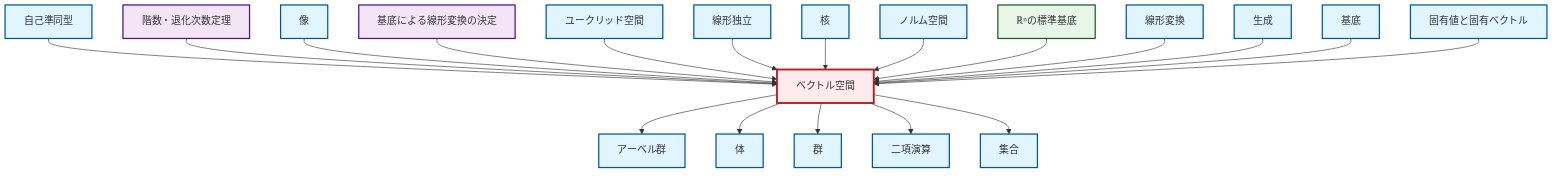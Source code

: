 graph TD
    classDef definition fill:#e1f5fe,stroke:#01579b,stroke-width:2px
    classDef theorem fill:#f3e5f5,stroke:#4a148c,stroke-width:2px
    classDef axiom fill:#fff3e0,stroke:#e65100,stroke-width:2px
    classDef example fill:#e8f5e9,stroke:#1b5e20,stroke-width:2px
    classDef current fill:#ffebee,stroke:#b71c1c,stroke-width:3px
    def-linear-transformation["線形変換"]:::definition
    def-span["生成"]:::definition
    thm-linear-transformation-basis["基底による線形変換の決定"]:::theorem
    def-linear-independence["線形独立"]:::definition
    def-set["集合"]:::definition
    def-field["体"]:::definition
    def-eigenvalue-eigenvector["固有値と固有ベクトル"]:::definition
    def-euclidean-space["ユークリッド空間"]:::definition
    def-basis["基底"]:::definition
    def-vector-space["ベクトル空間"]:::definition
    def-kernel["核"]:::definition
    def-normed-vector-space["ノルム空間"]:::definition
    def-binary-operation["二項演算"]:::definition
    def-image["像"]:::definition
    def-endomorphism["自己準同型"]:::definition
    ex-standard-basis-rn["ℝⁿの標準基底"]:::example
    thm-rank-nullity["階数・退化次数定理"]:::theorem
    def-group["群"]:::definition
    def-abelian-group["アーベル群"]:::definition
    def-vector-space --> def-abelian-group
    def-vector-space --> def-field
    def-endomorphism --> def-vector-space
    thm-rank-nullity --> def-vector-space
    def-image --> def-vector-space
    def-vector-space --> def-group
    thm-linear-transformation-basis --> def-vector-space
    def-euclidean-space --> def-vector-space
    def-linear-independence --> def-vector-space
    def-kernel --> def-vector-space
    def-normed-vector-space --> def-vector-space
    ex-standard-basis-rn --> def-vector-space
    def-linear-transformation --> def-vector-space
    def-span --> def-vector-space
    def-vector-space --> def-binary-operation
    def-basis --> def-vector-space
    def-vector-space --> def-set
    def-eigenvalue-eigenvector --> def-vector-space
    class def-vector-space current